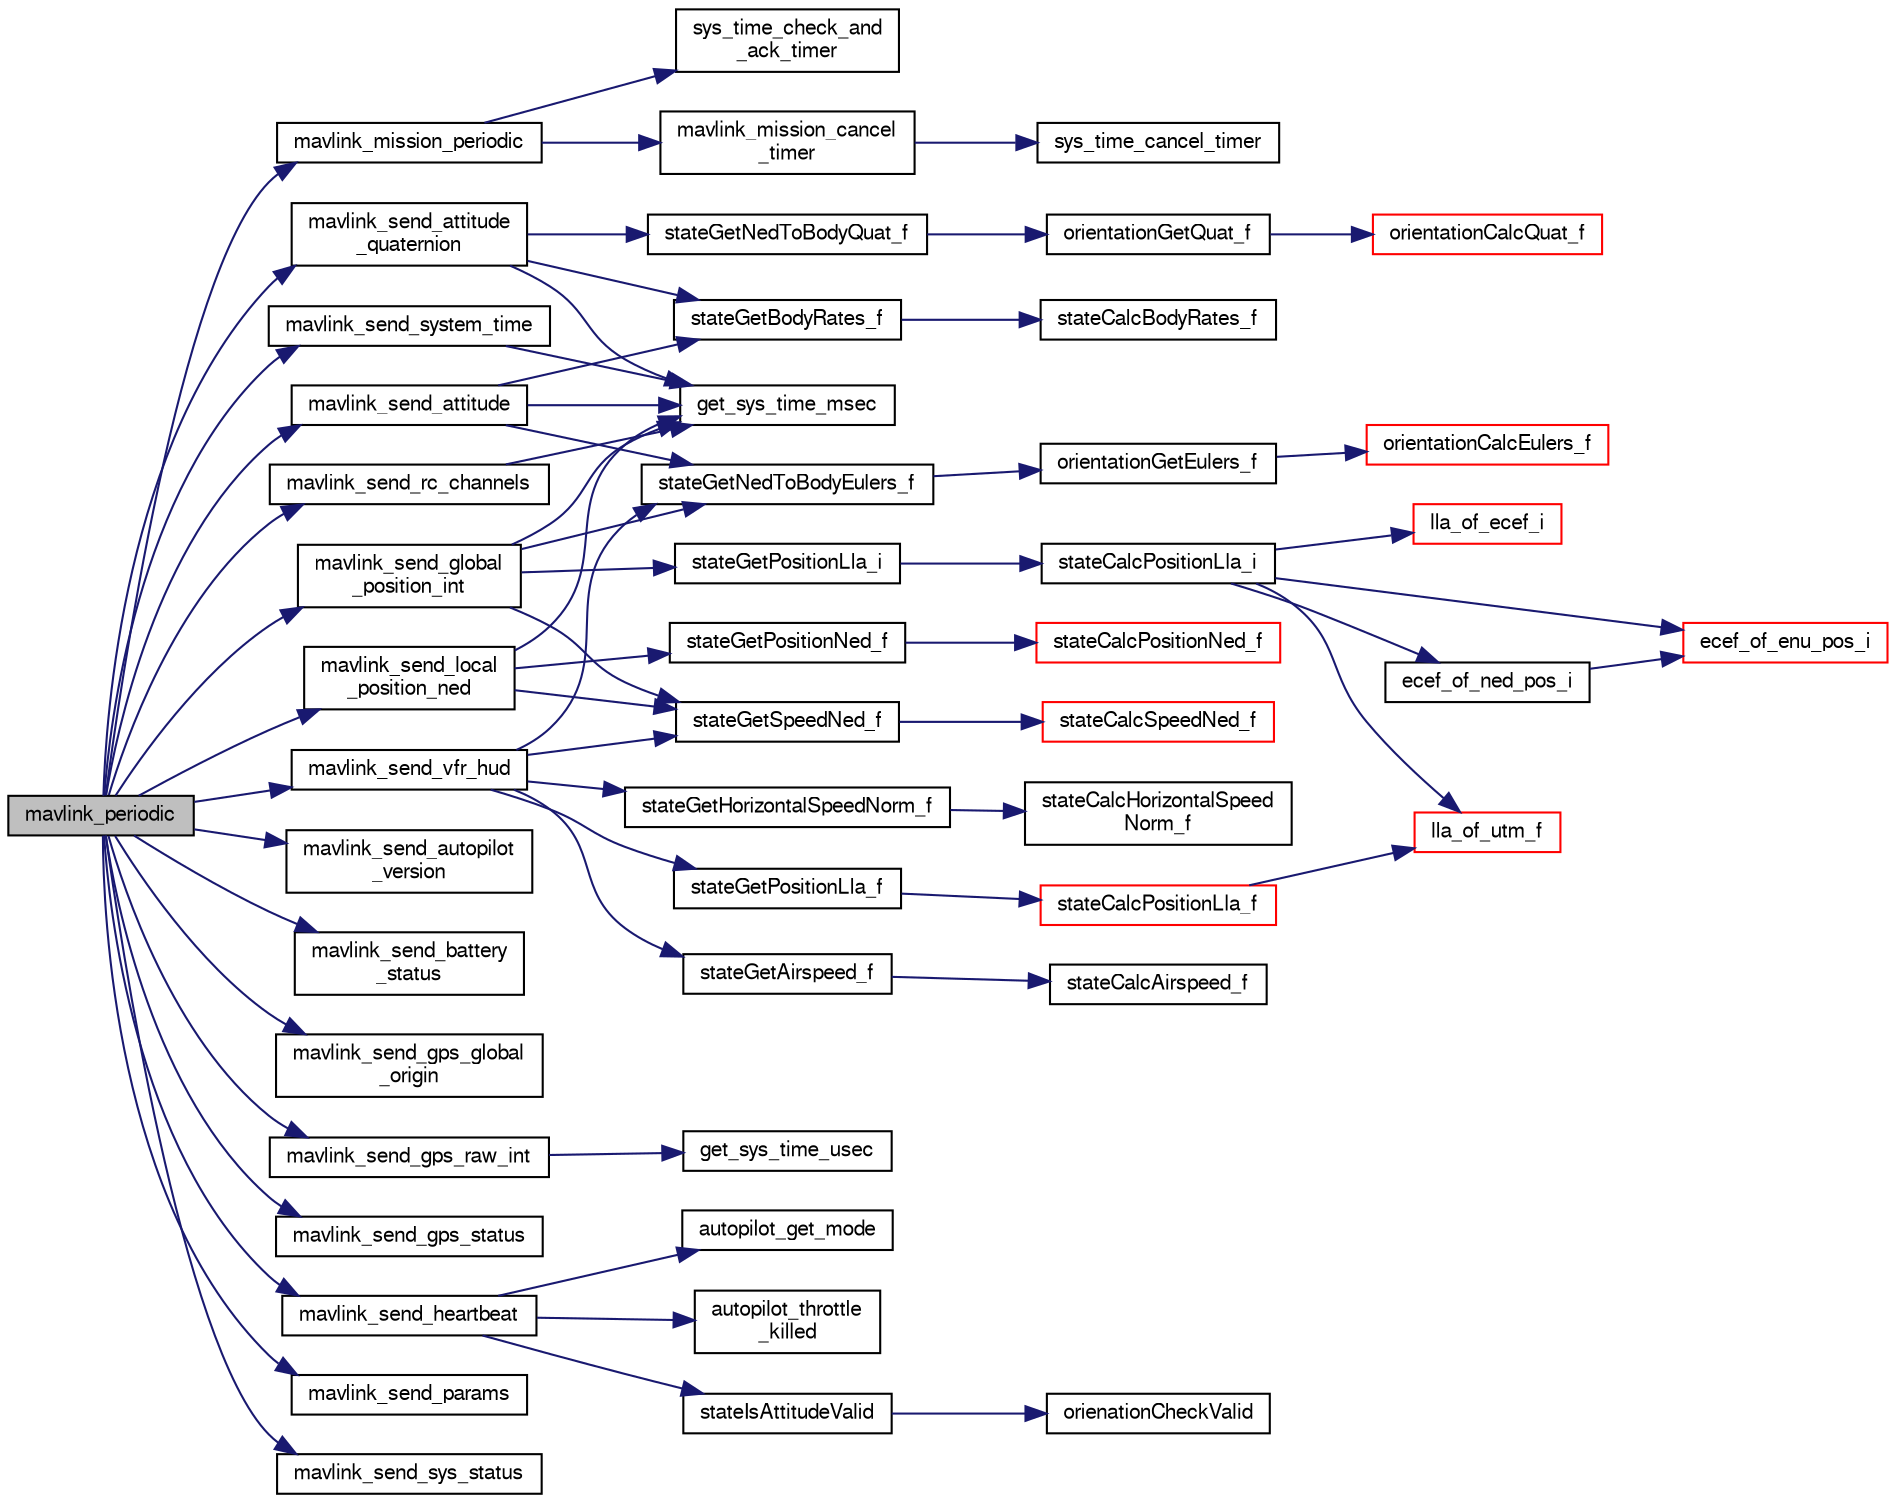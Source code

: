 digraph "mavlink_periodic"
{
  edge [fontname="FreeSans",fontsize="10",labelfontname="FreeSans",labelfontsize="10"];
  node [fontname="FreeSans",fontsize="10",shape=record];
  rankdir="LR";
  Node1 [label="mavlink_periodic",height=0.2,width=0.4,color="black", fillcolor="grey75", style="filled", fontcolor="black"];
  Node1 -> Node2 [color="midnightblue",fontsize="10",style="solid",fontname="FreeSans"];
  Node2 [label="mavlink_mission_periodic",height=0.2,width=0.4,color="black", fillcolor="white", style="filled",URL="$mission__manager_8c.html#ad9ae636b1a452c1354e52e9aeeaa481f",tooltip="update current block and send if changed "];
  Node2 -> Node3 [color="midnightblue",fontsize="10",style="solid",fontname="FreeSans"];
  Node3 [label="sys_time_check_and\l_ack_timer",height=0.2,width=0.4,color="black", fillcolor="white", style="filled",URL="$sys__time_8h.html#a51e98e20394934c8db19022ab2adc4c1",tooltip="Check if timer has elapsed. "];
  Node2 -> Node4 [color="midnightblue",fontsize="10",style="solid",fontname="FreeSans"];
  Node4 [label="mavlink_mission_cancel\l_timer",height=0.2,width=0.4,color="black", fillcolor="white", style="filled",URL="$mission__manager_8c.html#ae84f48d5a61636d61507ccc7f1f9e128"];
  Node4 -> Node5 [color="midnightblue",fontsize="10",style="solid",fontname="FreeSans"];
  Node5 [label="sys_time_cancel_timer",height=0.2,width=0.4,color="black", fillcolor="white", style="filled",URL="$sys__time_8c.html#ac2ade8af0c9fbbf866026d99d60f9769",tooltip="Cancel a system timer by id. "];
  Node1 -> Node6 [color="midnightblue",fontsize="10",style="solid",fontname="FreeSans"];
  Node6 [label="mavlink_send_attitude",height=0.2,width=0.4,color="black", fillcolor="white", style="filled",URL="$mavlink_8c.html#acf9dbe1c46aa63331ca93c34f1a73a9a",tooltip="Send the attitude. "];
  Node6 -> Node7 [color="midnightblue",fontsize="10",style="solid",fontname="FreeSans"];
  Node7 [label="get_sys_time_msec",height=0.2,width=0.4,color="black", fillcolor="white", style="filled",URL="$chibios_2mcu__periph_2sys__time__arch_8c.html#ad3cb294b0d1d74dfb511534b36a17960",tooltip="Get the time in milliseconds since startup. "];
  Node6 -> Node8 [color="midnightblue",fontsize="10",style="solid",fontname="FreeSans"];
  Node8 [label="stateGetBodyRates_f",height=0.2,width=0.4,color="black", fillcolor="white", style="filled",URL="$group__state__rate.html#ga086f10e8804f8e95ace9a2b1cd26a66c",tooltip="Get vehicle body angular rate (float). "];
  Node8 -> Node9 [color="midnightblue",fontsize="10",style="solid",fontname="FreeSans"];
  Node9 [label="stateCalcBodyRates_f",height=0.2,width=0.4,color="black", fillcolor="white", style="filled",URL="$group__state__rate.html#ga52294469408c263566a43c4c903cb3ca"];
  Node6 -> Node10 [color="midnightblue",fontsize="10",style="solid",fontname="FreeSans"];
  Node10 [label="stateGetNedToBodyEulers_f",height=0.2,width=0.4,color="black", fillcolor="white", style="filled",URL="$group__state__attitude.html#ga9a5e6bac6e7d78e1b33430e73344615b",tooltip="Get vehicle body attitude euler angles (float). "];
  Node10 -> Node11 [color="midnightblue",fontsize="10",style="solid",fontname="FreeSans"];
  Node11 [label="orientationGetEulers_f",height=0.2,width=0.4,color="black", fillcolor="white", style="filled",URL="$group__math__orientation__representation.html#gaaae3838d0b45682d48257d5dbfff3030",tooltip="Get vehicle body attitude euler angles (float). "];
  Node11 -> Node12 [color="midnightblue",fontsize="10",style="solid",fontname="FreeSans"];
  Node12 [label="orientationCalcEulers_f",height=0.2,width=0.4,color="red", fillcolor="white", style="filled",URL="$group__math__orientation__representation.html#ga8b8bf1c74adb971f399f0dd4f84d9388"];
  Node1 -> Node13 [color="midnightblue",fontsize="10",style="solid",fontname="FreeSans"];
  Node13 [label="mavlink_send_attitude\l_quaternion",height=0.2,width=0.4,color="black", fillcolor="white", style="filled",URL="$mavlink_8c.html#a6a99bc39299168db89d0b0ad07375cfb"];
  Node13 -> Node7 [color="midnightblue",fontsize="10",style="solid",fontname="FreeSans"];
  Node13 -> Node8 [color="midnightblue",fontsize="10",style="solid",fontname="FreeSans"];
  Node13 -> Node14 [color="midnightblue",fontsize="10",style="solid",fontname="FreeSans"];
  Node14 [label="stateGetNedToBodyQuat_f",height=0.2,width=0.4,color="black", fillcolor="white", style="filled",URL="$group__state__attitude.html#gae03bd8f94b7150506835b77060b73311",tooltip="Get vehicle body attitude quaternion (float). "];
  Node14 -> Node15 [color="midnightblue",fontsize="10",style="solid",fontname="FreeSans"];
  Node15 [label="orientationGetQuat_f",height=0.2,width=0.4,color="black", fillcolor="white", style="filled",URL="$group__math__orientation__representation.html#ga4bc38966bac43e1f55b2f042d8f2e411",tooltip="Get vehicle body attitude quaternion (float). "];
  Node15 -> Node16 [color="midnightblue",fontsize="10",style="solid",fontname="FreeSans"];
  Node16 [label="orientationCalcQuat_f",height=0.2,width=0.4,color="red", fillcolor="white", style="filled",URL="$group__math__orientation__representation.html#ga33edf7d5bd278bed617fb5aa88559dc2"];
  Node1 -> Node17 [color="midnightblue",fontsize="10",style="solid",fontname="FreeSans"];
  Node17 [label="mavlink_send_autopilot\l_version",height=0.2,width=0.4,color="black", fillcolor="white", style="filled",URL="$mavlink_8c.html#a1297c21f1829da1a6e581aa98929e494"];
  Node1 -> Node18 [color="midnightblue",fontsize="10",style="solid",fontname="FreeSans"];
  Node18 [label="mavlink_send_battery\l_status",height=0.2,width=0.4,color="black", fillcolor="white", style="filled",URL="$mavlink_8c.html#a69b54d7a5d0429f7bcd39568475a598b"];
  Node1 -> Node19 [color="midnightblue",fontsize="10",style="solid",fontname="FreeSans"];
  Node19 [label="mavlink_send_global\l_position_int",height=0.2,width=0.4,color="black", fillcolor="white", style="filled",URL="$mavlink_8c.html#a69b29097db843b873c8b348c837cfd03"];
  Node19 -> Node7 [color="midnightblue",fontsize="10",style="solid",fontname="FreeSans"];
  Node19 -> Node10 [color="midnightblue",fontsize="10",style="solid",fontname="FreeSans"];
  Node19 -> Node20 [color="midnightblue",fontsize="10",style="solid",fontname="FreeSans"];
  Node20 [label="stateGetPositionLla_i",height=0.2,width=0.4,color="black", fillcolor="white", style="filled",URL="$group__state__position.html#ga99473409b740a26c0e2b9a5bd8e9defb",tooltip="Get position in LLA coordinates (int). "];
  Node20 -> Node21 [color="midnightblue",fontsize="10",style="solid",fontname="FreeSans"];
  Node21 [label="stateCalcPositionLla_i",height=0.2,width=0.4,color="black", fillcolor="white", style="filled",URL="$group__state__position.html#gad0fedf046f198eace06305e56fc7a0f8",tooltip="Calculate LLA (int) from any other available representation. "];
  Node21 -> Node22 [color="midnightblue",fontsize="10",style="solid",fontname="FreeSans"];
  Node22 [label="lla_of_ecef_i",height=0.2,width=0.4,color="red", fillcolor="white", style="filled",URL="$group__math__geodetic__int.html#gaea47a32071c2427f895fcb1df32c4e23",tooltip="Convert a ECEF to LLA. "];
  Node21 -> Node23 [color="midnightblue",fontsize="10",style="solid",fontname="FreeSans"];
  Node23 [label="lla_of_utm_f",height=0.2,width=0.4,color="red", fillcolor="white", style="filled",URL="$pprz__geodetic__float_8c.html#a30c2e47ec9a898079c04e8b08496b455"];
  Node21 -> Node24 [color="midnightblue",fontsize="10",style="solid",fontname="FreeSans"];
  Node24 [label="ecef_of_ned_pos_i",height=0.2,width=0.4,color="black", fillcolor="white", style="filled",URL="$group__math__geodetic__int.html#gaf92579b72a2adb1aaac73fae89553fca",tooltip="Convert a local NED position to ECEF. "];
  Node24 -> Node25 [color="midnightblue",fontsize="10",style="solid",fontname="FreeSans"];
  Node25 [label="ecef_of_enu_pos_i",height=0.2,width=0.4,color="red", fillcolor="white", style="filled",URL="$group__math__geodetic__int.html#gaaeff7441301129ca712e828b9b4f474e",tooltip="Convert a local ENU position to ECEF. "];
  Node21 -> Node25 [color="midnightblue",fontsize="10",style="solid",fontname="FreeSans"];
  Node19 -> Node26 [color="midnightblue",fontsize="10",style="solid",fontname="FreeSans"];
  Node26 [label="stateGetSpeedNed_f",height=0.2,width=0.4,color="black", fillcolor="white", style="filled",URL="$group__state__velocity.html#ga50a44ddecd4b2517b549549e953ffea2",tooltip="Get ground speed in local NED coordinates (float). "];
  Node26 -> Node27 [color="midnightblue",fontsize="10",style="solid",fontname="FreeSans"];
  Node27 [label="stateCalcSpeedNed_f",height=0.2,width=0.4,color="red", fillcolor="white", style="filled",URL="$group__state__velocity.html#ga440e1db9aa0854e8cea50670d7055450"];
  Node1 -> Node28 [color="midnightblue",fontsize="10",style="solid",fontname="FreeSans"];
  Node28 [label="mavlink_send_gps_global\l_origin",height=0.2,width=0.4,color="black", fillcolor="white", style="filled",URL="$mavlink_8c.html#a4371947509e8a4bdaaecfcb382e6a889"];
  Node1 -> Node29 [color="midnightblue",fontsize="10",style="solid",fontname="FreeSans"];
  Node29 [label="mavlink_send_gps_raw_int",height=0.2,width=0.4,color="black", fillcolor="white", style="filled",URL="$mavlink_8c.html#a45bb8314829a986bef34a96d1d19e18a"];
  Node29 -> Node30 [color="midnightblue",fontsize="10",style="solid",fontname="FreeSans"];
  Node30 [label="get_sys_time_usec",height=0.2,width=0.4,color="black", fillcolor="white", style="filled",URL="$chibios_2mcu__periph_2sys__time__arch_8c.html#a7ddfef1f78a56c6b4c4c536b5d670bfb",tooltip="Get the time in microseconds since startup. "];
  Node1 -> Node31 [color="midnightblue",fontsize="10",style="solid",fontname="FreeSans"];
  Node31 [label="mavlink_send_gps_status",height=0.2,width=0.4,color="black", fillcolor="white", style="filled",URL="$mavlink_8c.html#ab96c8a517287966a178c6478b3aa8e09",tooltip="Send gps status. "];
  Node1 -> Node32 [color="midnightblue",fontsize="10",style="solid",fontname="FreeSans"];
  Node32 [label="mavlink_send_heartbeat",height=0.2,width=0.4,color="black", fillcolor="white", style="filled",URL="$mavlink_8c.html#ae98ab788a5e6674a7e1895edc0b898b1",tooltip="Send a heartbeat. "];
  Node32 -> Node33 [color="midnightblue",fontsize="10",style="solid",fontname="FreeSans"];
  Node33 [label="autopilot_get_mode",height=0.2,width=0.4,color="black", fillcolor="white", style="filled",URL="$autopilot_8c.html#a23af2ac2d4bcb9b71c869a409de61cc4",tooltip="get autopilot mode "];
  Node32 -> Node34 [color="midnightblue",fontsize="10",style="solid",fontname="FreeSans"];
  Node34 [label="autopilot_throttle\l_killed",height=0.2,width=0.4,color="black", fillcolor="white", style="filled",URL="$autopilot_8c.html#ad0636a1ccc27b07219072341aec524d8",tooltip="get kill status "];
  Node32 -> Node35 [color="midnightblue",fontsize="10",style="solid",fontname="FreeSans"];
  Node35 [label="stateIsAttitudeValid",height=0.2,width=0.4,color="black", fillcolor="white", style="filled",URL="$group__state__attitude.html#ga5f950379a74a7915c0d28336d5ec26ac",tooltip="Test if attitudes are valid. "];
  Node35 -> Node36 [color="midnightblue",fontsize="10",style="solid",fontname="FreeSans"];
  Node36 [label="orienationCheckValid",height=0.2,width=0.4,color="black", fillcolor="white", style="filled",URL="$group__math__orientation__representation.html#ga6037b8cf7c0b5d44eeb596ca6804fdc0",tooltip="Test if orientations are valid. "];
  Node1 -> Node37 [color="midnightblue",fontsize="10",style="solid",fontname="FreeSans"];
  Node37 [label="mavlink_send_local\l_position_ned",height=0.2,width=0.4,color="black", fillcolor="white", style="filled",URL="$mavlink_8c.html#acf27b8ebaf73137224cee8453df530a8"];
  Node37 -> Node7 [color="midnightblue",fontsize="10",style="solid",fontname="FreeSans"];
  Node37 -> Node38 [color="midnightblue",fontsize="10",style="solid",fontname="FreeSans"];
  Node38 [label="stateGetPositionNed_f",height=0.2,width=0.4,color="black", fillcolor="white", style="filled",URL="$group__state__position.html#gac1b41866b307723e3ad8ddd566d4f627",tooltip="Get position in local NED coordinates (float). "];
  Node38 -> Node39 [color="midnightblue",fontsize="10",style="solid",fontname="FreeSans"];
  Node39 [label="stateCalcPositionNed_f",height=0.2,width=0.4,color="red", fillcolor="white", style="filled",URL="$group__state__position.html#ga480ea806b0ffe839df24d856b7ce0261"];
  Node37 -> Node26 [color="midnightblue",fontsize="10",style="solid",fontname="FreeSans"];
  Node1 -> Node40 [color="midnightblue",fontsize="10",style="solid",fontname="FreeSans"];
  Node40 [label="mavlink_send_params",height=0.2,width=0.4,color="black", fillcolor="white", style="filled",URL="$mavlink_8c.html#aa79e0145180ef35eedc14859ef02adda",tooltip="Send the parameters. "];
  Node1 -> Node41 [color="midnightblue",fontsize="10",style="solid",fontname="FreeSans"];
  Node41 [label="mavlink_send_rc_channels",height=0.2,width=0.4,color="black", fillcolor="white", style="filled",URL="$mavlink_8c.html#aa724c38fa2b73a866f85cf747f3bc72f"];
  Node41 -> Node7 [color="midnightblue",fontsize="10",style="solid",fontname="FreeSans"];
  Node1 -> Node42 [color="midnightblue",fontsize="10",style="solid",fontname="FreeSans"];
  Node42 [label="mavlink_send_sys_status",height=0.2,width=0.4,color="black", fillcolor="white", style="filled",URL="$mavlink_8c.html#aeed449973f2c990ea479d94e33c3f519",tooltip="Send the system status. "];
  Node1 -> Node43 [color="midnightblue",fontsize="10",style="solid",fontname="FreeSans"];
  Node43 [label="mavlink_send_system_time",height=0.2,width=0.4,color="black", fillcolor="white", style="filled",URL="$mavlink_8c.html#a160010097f6fb718c579d8470a9d72cf",tooltip="Send SYSTEM_TIME. "];
  Node43 -> Node7 [color="midnightblue",fontsize="10",style="solid",fontname="FreeSans"];
  Node1 -> Node44 [color="midnightblue",fontsize="10",style="solid",fontname="FreeSans"];
  Node44 [label="mavlink_send_vfr_hud",height=0.2,width=0.4,color="black", fillcolor="white", style="filled",URL="$mavlink_8c.html#a8c8fd474a91b126a5f74296017672ddc",tooltip="Send Metrics typically displayed on a HUD for fixed wing aircraft. "];
  Node44 -> Node45 [color="midnightblue",fontsize="10",style="solid",fontname="FreeSans"];
  Node45 [label="stateGetAirspeed_f",height=0.2,width=0.4,color="black", fillcolor="white", style="filled",URL="$group__state__wind__airspeed.html#gab0cc6ebb3671ec1b34ac2c33f11c6b26",tooltip="Get airspeed (float). "];
  Node45 -> Node46 [color="midnightblue",fontsize="10",style="solid",fontname="FreeSans"];
  Node46 [label="stateCalcAirspeed_f",height=0.2,width=0.4,color="black", fillcolor="white", style="filled",URL="$group__state__wind__airspeed.html#gac2516cd42b66afab524662b27fd96cd5"];
  Node44 -> Node47 [color="midnightblue",fontsize="10",style="solid",fontname="FreeSans"];
  Node47 [label="stateGetHorizontalSpeedNorm_f",height=0.2,width=0.4,color="black", fillcolor="white", style="filled",URL="$group__state__velocity.html#ga1396b84069296dc0353f25281a472c08",tooltip="Get norm of horizontal ground speed (float). "];
  Node47 -> Node48 [color="midnightblue",fontsize="10",style="solid",fontname="FreeSans"];
  Node48 [label="stateCalcHorizontalSpeed\lNorm_f",height=0.2,width=0.4,color="black", fillcolor="white", style="filled",URL="$group__state__velocity.html#ga990849172b82f2e3bc1ab9da2395c9c4"];
  Node44 -> Node10 [color="midnightblue",fontsize="10",style="solid",fontname="FreeSans"];
  Node44 -> Node49 [color="midnightblue",fontsize="10",style="solid",fontname="FreeSans"];
  Node49 [label="stateGetPositionLla_f",height=0.2,width=0.4,color="black", fillcolor="white", style="filled",URL="$group__state__position.html#gabd04faa28d1792450eaa4a3f22066055",tooltip="Get position in LLA coordinates (float). "];
  Node49 -> Node50 [color="midnightblue",fontsize="10",style="solid",fontname="FreeSans"];
  Node50 [label="stateCalcPositionLla_f",height=0.2,width=0.4,color="red", fillcolor="white", style="filled",URL="$group__state__position.html#gaac3f376669ccf9575fb91e78ae4954f7"];
  Node50 -> Node23 [color="midnightblue",fontsize="10",style="solid",fontname="FreeSans"];
  Node44 -> Node26 [color="midnightblue",fontsize="10",style="solid",fontname="FreeSans"];
}
